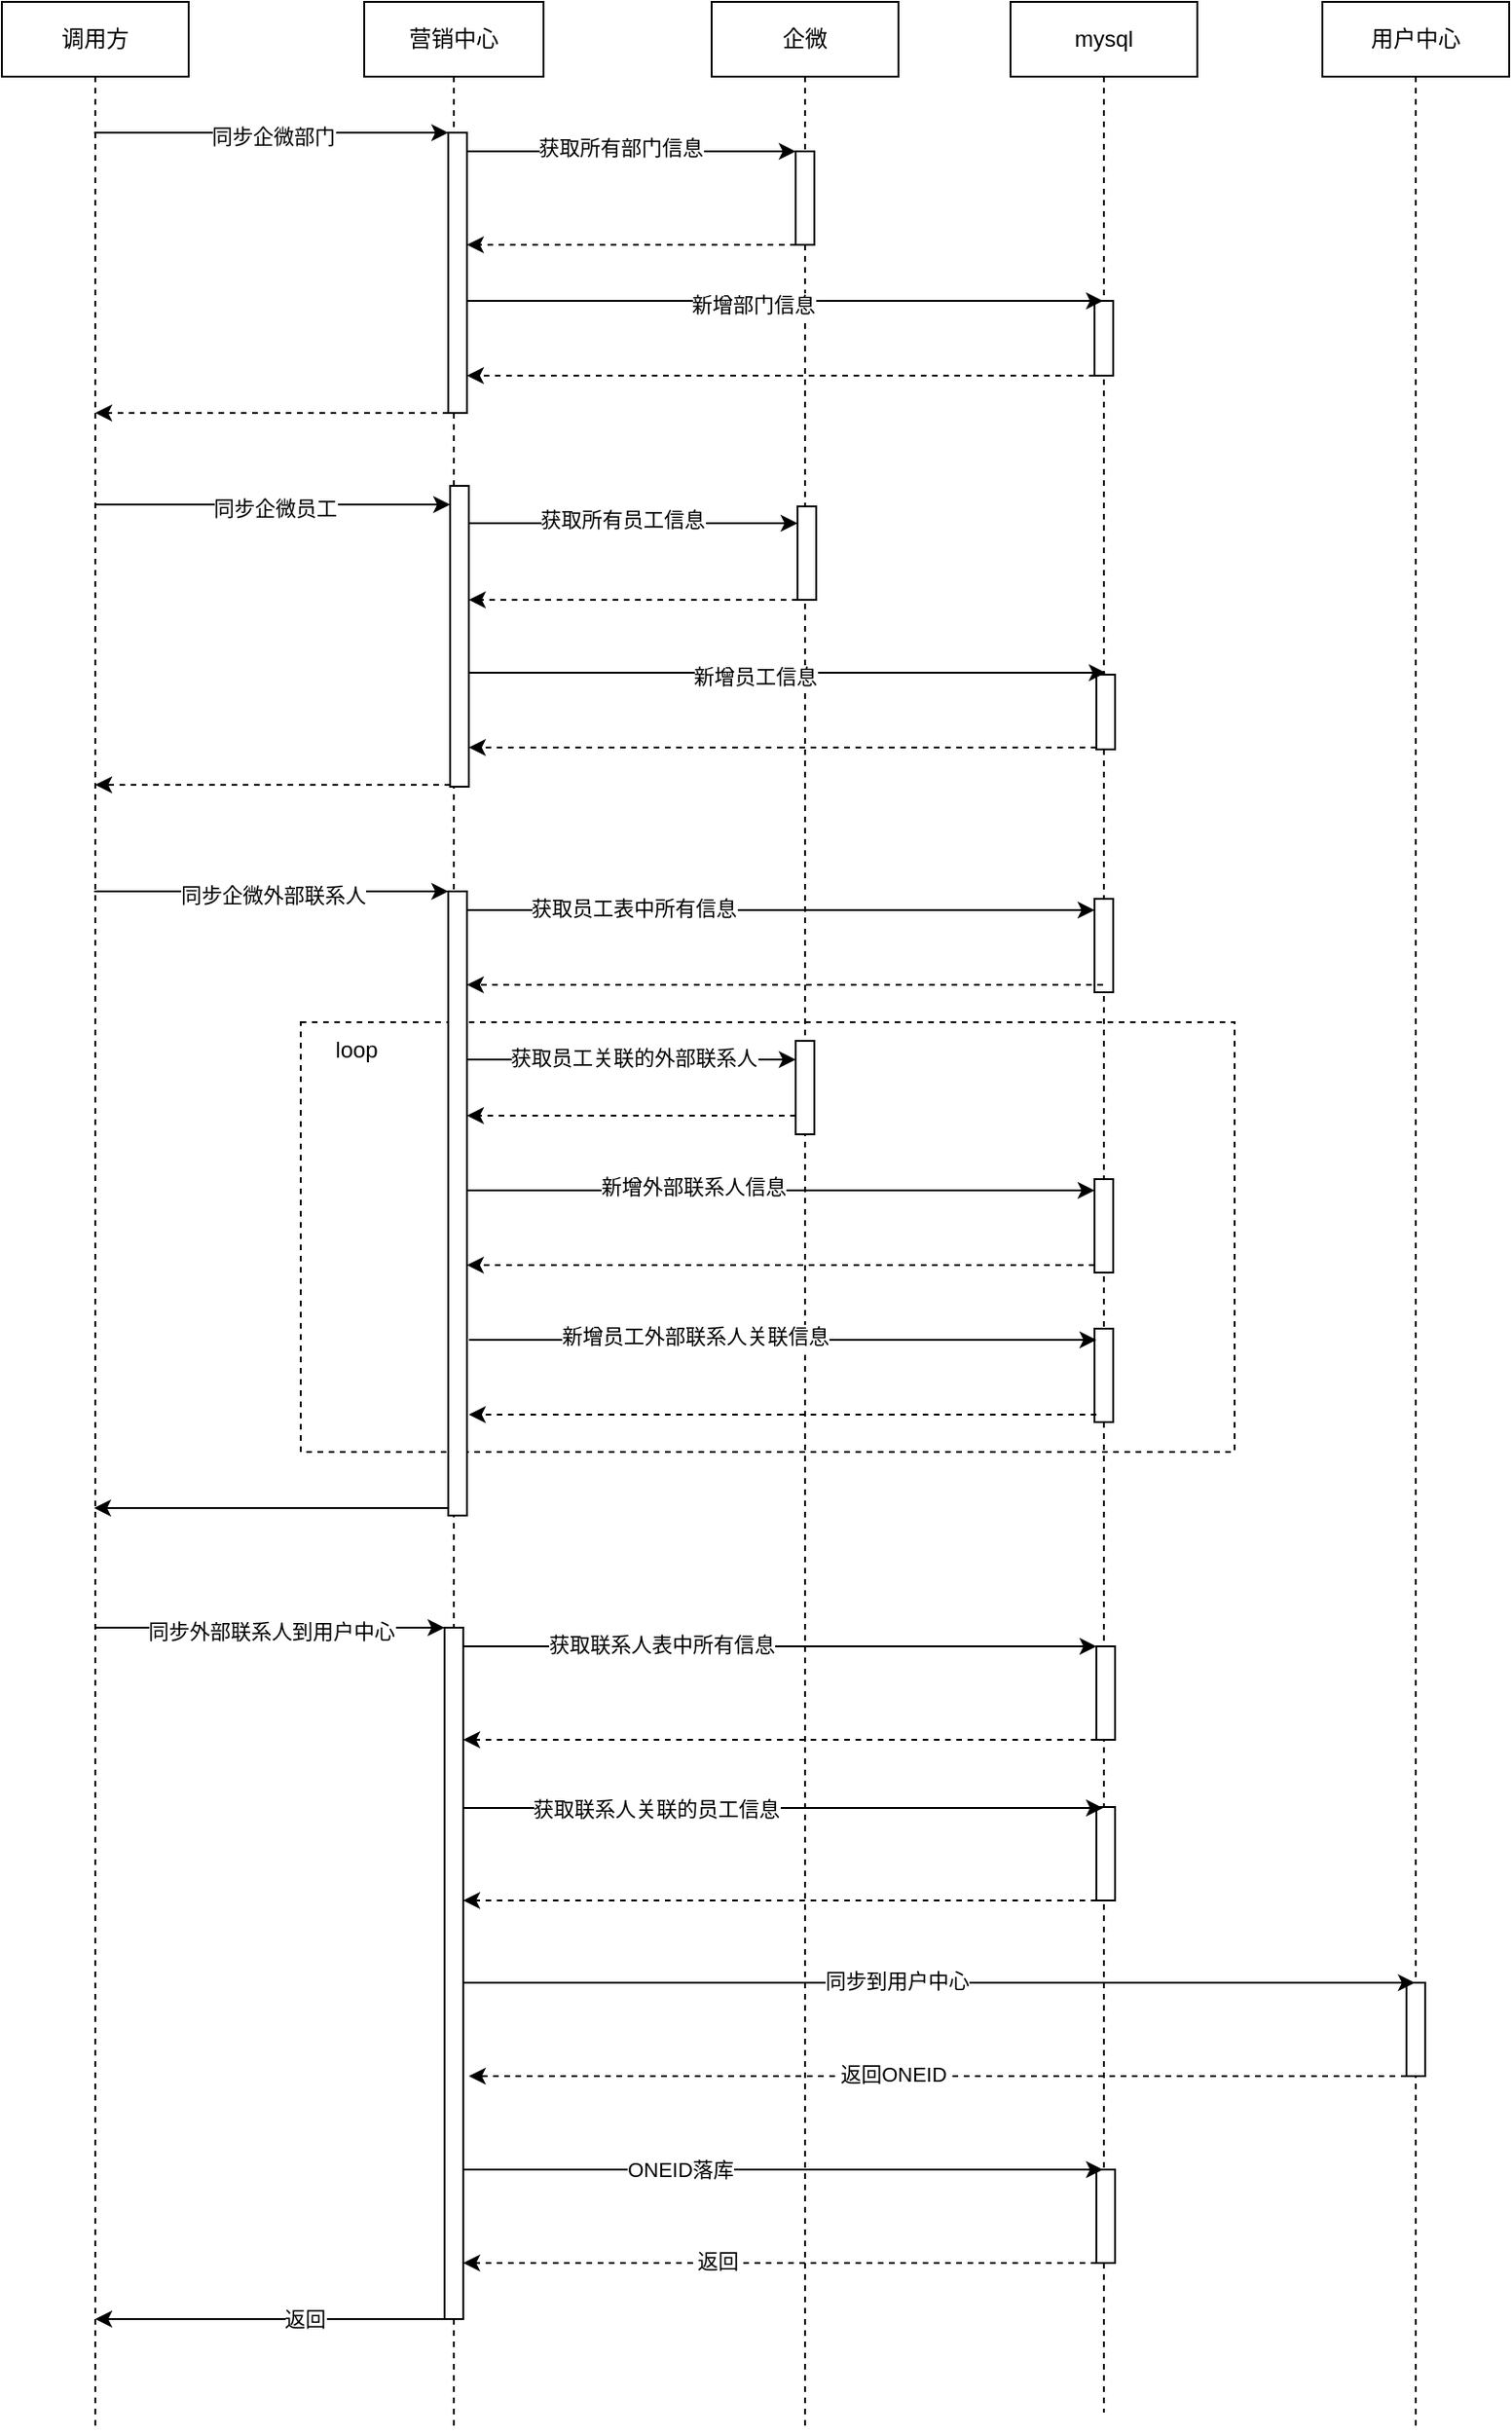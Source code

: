 <mxfile version="21.2.9" type="github">
  <diagram name="第 1 页" id="ENhmwCYC6Hcg_DUd-WP0">
    <mxGraphModel dx="1060" dy="684" grid="1" gridSize="10" guides="1" tooltips="1" connect="1" arrows="1" fold="1" page="1" pageScale="1" pageWidth="827" pageHeight="1169" math="0" shadow="0">
      <root>
        <mxCell id="0" />
        <mxCell id="1" parent="0" />
        <mxCell id="ZaSJRduLrkmguIjfIaOp-66" value="" style="rounded=0;whiteSpace=wrap;html=1;dashed=1;" vertex="1" parent="1">
          <mxGeometry x="280" y="706" width="500" height="230" as="geometry" />
        </mxCell>
        <mxCell id="ZaSJRduLrkmguIjfIaOp-80" value="mysql" style="shape=umlLifeline;perimeter=lifelinePerimeter;whiteSpace=wrap;html=1;container=1;dropTarget=0;collapsible=0;recursiveResize=0;outlineConnect=0;portConstraint=eastwest;newEdgeStyle={&quot;edgeStyle&quot;:&quot;elbowEdgeStyle&quot;,&quot;elbow&quot;:&quot;vertical&quot;,&quot;curved&quot;:0,&quot;rounded&quot;:0};" vertex="1" parent="1">
          <mxGeometry x="660" y="160" width="100" height="1290" as="geometry" />
        </mxCell>
        <mxCell id="ZaSJRduLrkmguIjfIaOp-84" value="" style="html=1;points=[];perimeter=orthogonalPerimeter;outlineConnect=0;targetShapes=umlLifeline;portConstraint=eastwest;newEdgeStyle={&quot;edgeStyle&quot;:&quot;elbowEdgeStyle&quot;,&quot;elbow&quot;:&quot;vertical&quot;,&quot;curved&quot;:0,&quot;rounded&quot;:0};" vertex="1" parent="ZaSJRduLrkmguIjfIaOp-80">
          <mxGeometry x="45" y="480" width="10" height="50" as="geometry" />
        </mxCell>
        <mxCell id="ZaSJRduLrkmguIjfIaOp-88" value="" style="html=1;points=[];perimeter=orthogonalPerimeter;outlineConnect=0;targetShapes=umlLifeline;portConstraint=eastwest;newEdgeStyle={&quot;edgeStyle&quot;:&quot;elbowEdgeStyle&quot;,&quot;elbow&quot;:&quot;vertical&quot;,&quot;curved&quot;:0,&quot;rounded&quot;:0};" vertex="1" parent="ZaSJRduLrkmguIjfIaOp-80">
          <mxGeometry x="45" y="630" width="10" height="50" as="geometry" />
        </mxCell>
        <mxCell id="ZaSJRduLrkmguIjfIaOp-90" value="" style="html=1;points=[];perimeter=orthogonalPerimeter;outlineConnect=0;targetShapes=umlLifeline;portConstraint=eastwest;newEdgeStyle={&quot;edgeStyle&quot;:&quot;elbowEdgeStyle&quot;,&quot;elbow&quot;:&quot;vertical&quot;,&quot;curved&quot;:0,&quot;rounded&quot;:0};" vertex="1" parent="ZaSJRduLrkmguIjfIaOp-80">
          <mxGeometry x="45" y="710" width="10" height="50" as="geometry" />
        </mxCell>
        <mxCell id="ZaSJRduLrkmguIjfIaOp-106" value="" style="html=1;points=[];perimeter=orthogonalPerimeter;outlineConnect=0;targetShapes=umlLifeline;portConstraint=eastwest;newEdgeStyle={&quot;edgeStyle&quot;:&quot;elbowEdgeStyle&quot;,&quot;elbow&quot;:&quot;vertical&quot;,&quot;curved&quot;:0,&quot;rounded&quot;:0};" vertex="1" parent="ZaSJRduLrkmguIjfIaOp-80">
          <mxGeometry x="45" y="160" width="10" height="40" as="geometry" />
        </mxCell>
        <mxCell id="ZaSJRduLrkmguIjfIaOp-126" value="" style="html=1;points=[];perimeter=orthogonalPerimeter;outlineConnect=0;targetShapes=umlLifeline;portConstraint=eastwest;newEdgeStyle={&quot;edgeStyle&quot;:&quot;elbowEdgeStyle&quot;,&quot;elbow&quot;:&quot;vertical&quot;,&quot;curved&quot;:0,&quot;rounded&quot;:0};" vertex="1" parent="ZaSJRduLrkmguIjfIaOp-80">
          <mxGeometry x="46" y="880" width="10" height="50" as="geometry" />
        </mxCell>
        <mxCell id="ZaSJRduLrkmguIjfIaOp-132" value="" style="html=1;points=[];perimeter=orthogonalPerimeter;outlineConnect=0;targetShapes=umlLifeline;portConstraint=eastwest;newEdgeStyle={&quot;edgeStyle&quot;:&quot;elbowEdgeStyle&quot;,&quot;elbow&quot;:&quot;vertical&quot;,&quot;curved&quot;:0,&quot;rounded&quot;:0};" vertex="1" parent="ZaSJRduLrkmguIjfIaOp-80">
          <mxGeometry x="46" y="966" width="10" height="50" as="geometry" />
        </mxCell>
        <mxCell id="ZaSJRduLrkmguIjfIaOp-143" value="" style="html=1;points=[];perimeter=orthogonalPerimeter;outlineConnect=0;targetShapes=umlLifeline;portConstraint=eastwest;newEdgeStyle={&quot;edgeStyle&quot;:&quot;elbowEdgeStyle&quot;,&quot;elbow&quot;:&quot;vertical&quot;,&quot;curved&quot;:0,&quot;rounded&quot;:0};" vertex="1" parent="ZaSJRduLrkmguIjfIaOp-80">
          <mxGeometry x="46" y="1160" width="10" height="50" as="geometry" />
        </mxCell>
        <mxCell id="ZaSJRduLrkmguIjfIaOp-51" value="企微" style="shape=umlLifeline;perimeter=lifelinePerimeter;whiteSpace=wrap;html=1;container=1;dropTarget=0;collapsible=0;recursiveResize=0;outlineConnect=0;portConstraint=eastwest;newEdgeStyle={&quot;edgeStyle&quot;:&quot;elbowEdgeStyle&quot;,&quot;elbow&quot;:&quot;vertical&quot;,&quot;curved&quot;:0,&quot;rounded&quot;:0};" vertex="1" parent="1">
          <mxGeometry x="500" y="160" width="100" height="1300" as="geometry" />
        </mxCell>
        <mxCell id="ZaSJRduLrkmguIjfIaOp-72" value="" style="html=1;points=[];perimeter=orthogonalPerimeter;outlineConnect=0;targetShapes=umlLifeline;portConstraint=eastwest;newEdgeStyle={&quot;edgeStyle&quot;:&quot;elbowEdgeStyle&quot;,&quot;elbow&quot;:&quot;vertical&quot;,&quot;curved&quot;:0,&quot;rounded&quot;:0};" vertex="1" parent="ZaSJRduLrkmguIjfIaOp-51">
          <mxGeometry x="45" y="556" width="10" height="50" as="geometry" />
        </mxCell>
        <mxCell id="ZaSJRduLrkmguIjfIaOp-101" value="" style="html=1;points=[];perimeter=orthogonalPerimeter;outlineConnect=0;targetShapes=umlLifeline;portConstraint=eastwest;newEdgeStyle={&quot;edgeStyle&quot;:&quot;elbowEdgeStyle&quot;,&quot;elbow&quot;:&quot;vertical&quot;,&quot;curved&quot;:0,&quot;rounded&quot;:0};" vertex="1" parent="ZaSJRduLrkmguIjfIaOp-51">
          <mxGeometry x="45" y="80" width="10" height="50" as="geometry" />
        </mxCell>
        <mxCell id="ZaSJRduLrkmguIjfIaOp-53" style="edgeStyle=elbowEdgeStyle;rounded=0;orthogonalLoop=1;jettySize=auto;html=1;elbow=horizontal;curved=0;" edge="1" parent="1" target="ZaSJRduLrkmguIjfIaOp-59">
          <mxGeometry relative="1" as="geometry">
            <mxPoint x="169.389" y="636" as="sourcePoint" />
            <mxPoint x="320" y="636" as="targetPoint" />
            <Array as="points">
              <mxPoint x="290" y="636" />
            </Array>
          </mxGeometry>
        </mxCell>
        <mxCell id="ZaSJRduLrkmguIjfIaOp-54" value="同步企微外部联系人" style="edgeLabel;html=1;align=center;verticalAlign=middle;resizable=0;points=[];" vertex="1" connectable="0" parent="ZaSJRduLrkmguIjfIaOp-53">
          <mxGeometry x="0.007" y="-2" relative="1" as="geometry">
            <mxPoint as="offset" />
          </mxGeometry>
        </mxCell>
        <mxCell id="ZaSJRduLrkmguIjfIaOp-49" value="调用方" style="shape=umlLifeline;perimeter=lifelinePerimeter;whiteSpace=wrap;html=1;container=1;dropTarget=0;collapsible=0;recursiveResize=0;outlineConnect=0;portConstraint=eastwest;newEdgeStyle={&quot;edgeStyle&quot;:&quot;elbowEdgeStyle&quot;,&quot;elbow&quot;:&quot;vertical&quot;,&quot;curved&quot;:0,&quot;rounded&quot;:0};" vertex="1" parent="1">
          <mxGeometry x="120" y="160" width="100" height="1300" as="geometry" />
        </mxCell>
        <mxCell id="ZaSJRduLrkmguIjfIaOp-50" value="营销中心" style="shape=umlLifeline;perimeter=lifelinePerimeter;whiteSpace=wrap;html=1;container=1;dropTarget=0;collapsible=0;recursiveResize=0;outlineConnect=0;portConstraint=eastwest;newEdgeStyle={&quot;edgeStyle&quot;:&quot;elbowEdgeStyle&quot;,&quot;elbow&quot;:&quot;vertical&quot;,&quot;curved&quot;:0,&quot;rounded&quot;:0};" vertex="1" parent="1">
          <mxGeometry x="314" y="160" width="96" height="1300" as="geometry" />
        </mxCell>
        <mxCell id="ZaSJRduLrkmguIjfIaOp-59" value="" style="html=1;points=[];perimeter=orthogonalPerimeter;outlineConnect=0;targetShapes=umlLifeline;portConstraint=eastwest;newEdgeStyle={&quot;edgeStyle&quot;:&quot;elbowEdgeStyle&quot;,&quot;elbow&quot;:&quot;vertical&quot;,&quot;curved&quot;:0,&quot;rounded&quot;:0};" vertex="1" parent="ZaSJRduLrkmguIjfIaOp-50">
          <mxGeometry x="45" y="476" width="10" height="334" as="geometry" />
        </mxCell>
        <mxCell id="ZaSJRduLrkmguIjfIaOp-99" value="" style="html=1;points=[];perimeter=orthogonalPerimeter;outlineConnect=0;targetShapes=umlLifeline;portConstraint=eastwest;newEdgeStyle={&quot;edgeStyle&quot;:&quot;elbowEdgeStyle&quot;,&quot;elbow&quot;:&quot;vertical&quot;,&quot;curved&quot;:0,&quot;rounded&quot;:0};" vertex="1" parent="ZaSJRduLrkmguIjfIaOp-50">
          <mxGeometry x="45" y="70" width="10" height="150" as="geometry" />
        </mxCell>
        <mxCell id="ZaSJRduLrkmguIjfIaOp-110" value="" style="html=1;points=[];perimeter=orthogonalPerimeter;outlineConnect=0;targetShapes=umlLifeline;portConstraint=eastwest;newEdgeStyle={&quot;edgeStyle&quot;:&quot;elbowEdgeStyle&quot;,&quot;elbow&quot;:&quot;vertical&quot;,&quot;curved&quot;:0,&quot;rounded&quot;:0};" vertex="1" parent="ZaSJRduLrkmguIjfIaOp-50">
          <mxGeometry x="46" y="259" width="10" height="161" as="geometry" />
        </mxCell>
        <mxCell id="ZaSJRduLrkmguIjfIaOp-111" value="" style="html=1;points=[];perimeter=orthogonalPerimeter;outlineConnect=0;targetShapes=umlLifeline;portConstraint=eastwest;newEdgeStyle={&quot;edgeStyle&quot;:&quot;elbowEdgeStyle&quot;,&quot;elbow&quot;:&quot;vertical&quot;,&quot;curved&quot;:0,&quot;rounded&quot;:0};" vertex="1" parent="ZaSJRduLrkmguIjfIaOp-50">
          <mxGeometry x="232" y="270" width="10" height="50" as="geometry" />
        </mxCell>
        <mxCell id="ZaSJRduLrkmguIjfIaOp-112" value="" style="html=1;points=[];perimeter=orthogonalPerimeter;outlineConnect=0;targetShapes=umlLifeline;portConstraint=eastwest;newEdgeStyle={&quot;edgeStyle&quot;:&quot;elbowEdgeStyle&quot;,&quot;elbow&quot;:&quot;vertical&quot;,&quot;curved&quot;:0,&quot;rounded&quot;:0};" vertex="1" parent="ZaSJRduLrkmguIjfIaOp-50">
          <mxGeometry x="392" y="360" width="10" height="40" as="geometry" />
        </mxCell>
        <mxCell id="ZaSJRduLrkmguIjfIaOp-113" style="edgeStyle=elbowEdgeStyle;rounded=0;orthogonalLoop=1;jettySize=auto;html=1;elbow=horizontal;curved=0;" edge="1" parent="ZaSJRduLrkmguIjfIaOp-50">
          <mxGeometry relative="1" as="geometry">
            <mxPoint x="-143.611" y="269" as="sourcePoint" />
            <mxPoint x="46" y="269" as="targetPoint" />
            <Array as="points">
              <mxPoint x="-23" y="269" />
            </Array>
          </mxGeometry>
        </mxCell>
        <mxCell id="ZaSJRduLrkmguIjfIaOp-114" value="同步企微员工" style="edgeLabel;html=1;align=center;verticalAlign=middle;resizable=0;points=[];" vertex="1" connectable="0" parent="ZaSJRduLrkmguIjfIaOp-113">
          <mxGeometry x="0.007" y="-2" relative="1" as="geometry">
            <mxPoint as="offset" />
          </mxGeometry>
        </mxCell>
        <mxCell id="ZaSJRduLrkmguIjfIaOp-115" style="edgeStyle=elbowEdgeStyle;rounded=0;orthogonalLoop=1;jettySize=auto;html=1;elbow=vertical;curved=0;" edge="1" parent="ZaSJRduLrkmguIjfIaOp-50" source="ZaSJRduLrkmguIjfIaOp-110" target="ZaSJRduLrkmguIjfIaOp-111">
          <mxGeometry relative="1" as="geometry">
            <Array as="points">
              <mxPoint x="167" y="279" />
            </Array>
          </mxGeometry>
        </mxCell>
        <mxCell id="ZaSJRduLrkmguIjfIaOp-116" value="获取所有员工信息" style="edgeLabel;html=1;align=center;verticalAlign=middle;resizable=0;points=[];" vertex="1" connectable="0" parent="ZaSJRduLrkmguIjfIaOp-115">
          <mxGeometry x="-0.149" y="2" relative="1" as="geometry">
            <mxPoint x="7" as="offset" />
          </mxGeometry>
        </mxCell>
        <mxCell id="ZaSJRduLrkmguIjfIaOp-117" style="edgeStyle=elbowEdgeStyle;rounded=0;orthogonalLoop=1;jettySize=auto;html=1;elbow=vertical;curved=0;dashed=1;" edge="1" parent="ZaSJRduLrkmguIjfIaOp-50" source="ZaSJRduLrkmguIjfIaOp-111" target="ZaSJRduLrkmguIjfIaOp-110">
          <mxGeometry relative="1" as="geometry">
            <mxPoint x="66" y="350" as="targetPoint" />
            <Array as="points">
              <mxPoint x="136" y="320" />
            </Array>
          </mxGeometry>
        </mxCell>
        <mxCell id="ZaSJRduLrkmguIjfIaOp-118" style="edgeStyle=elbowEdgeStyle;rounded=0;orthogonalLoop=1;jettySize=auto;html=1;elbow=vertical;curved=0;" edge="1" parent="ZaSJRduLrkmguIjfIaOp-50" source="ZaSJRduLrkmguIjfIaOp-110">
          <mxGeometry relative="1" as="geometry">
            <mxPoint x="397" y="359" as="targetPoint" />
            <Array as="points">
              <mxPoint x="307" y="359" />
            </Array>
          </mxGeometry>
        </mxCell>
        <mxCell id="ZaSJRduLrkmguIjfIaOp-119" value="新增员工信息" style="edgeLabel;html=1;align=center;verticalAlign=middle;resizable=0;points=[];" vertex="1" connectable="0" parent="ZaSJRduLrkmguIjfIaOp-118">
          <mxGeometry x="-0.103" y="-2" relative="1" as="geometry">
            <mxPoint as="offset" />
          </mxGeometry>
        </mxCell>
        <mxCell id="ZaSJRduLrkmguIjfIaOp-120" style="edgeStyle=elbowEdgeStyle;rounded=0;orthogonalLoop=1;jettySize=auto;html=1;elbow=vertical;curved=0;dashed=1;" edge="1" parent="ZaSJRduLrkmguIjfIaOp-50" source="ZaSJRduLrkmguIjfIaOp-112" target="ZaSJRduLrkmguIjfIaOp-110">
          <mxGeometry relative="1" as="geometry">
            <Array as="points">
              <mxPoint x="327" y="399" />
            </Array>
          </mxGeometry>
        </mxCell>
        <mxCell id="ZaSJRduLrkmguIjfIaOp-121" style="edgeStyle=elbowEdgeStyle;rounded=0;orthogonalLoop=1;jettySize=auto;html=1;elbow=vertical;curved=0;dashed=1;" edge="1" parent="ZaSJRduLrkmguIjfIaOp-50" source="ZaSJRduLrkmguIjfIaOp-110">
          <mxGeometry relative="1" as="geometry">
            <mxPoint x="-144" y="419" as="targetPoint" />
            <Array as="points">
              <mxPoint x="-53" y="419" />
            </Array>
          </mxGeometry>
        </mxCell>
        <mxCell id="ZaSJRduLrkmguIjfIaOp-128" value="" style="html=1;points=[];perimeter=orthogonalPerimeter;outlineConnect=0;targetShapes=umlLifeline;portConstraint=eastwest;newEdgeStyle={&quot;edgeStyle&quot;:&quot;elbowEdgeStyle&quot;,&quot;elbow&quot;:&quot;vertical&quot;,&quot;curved&quot;:0,&quot;rounded&quot;:0};" vertex="1" parent="ZaSJRduLrkmguIjfIaOp-50">
          <mxGeometry x="43" y="870" width="10" height="370" as="geometry" />
        </mxCell>
        <mxCell id="ZaSJRduLrkmguIjfIaOp-52" value="用户中心" style="shape=umlLifeline;perimeter=lifelinePerimeter;whiteSpace=wrap;html=1;container=1;dropTarget=0;collapsible=0;recursiveResize=0;outlineConnect=0;portConstraint=eastwest;newEdgeStyle={&quot;edgeStyle&quot;:&quot;elbowEdgeStyle&quot;,&quot;elbow&quot;:&quot;vertical&quot;,&quot;curved&quot;:0,&quot;rounded&quot;:0};" vertex="1" parent="1">
          <mxGeometry x="827" y="160" width="100" height="1300" as="geometry" />
        </mxCell>
        <mxCell id="ZaSJRduLrkmguIjfIaOp-138" value="" style="html=1;points=[];perimeter=orthogonalPerimeter;outlineConnect=0;targetShapes=umlLifeline;portConstraint=eastwest;newEdgeStyle={&quot;edgeStyle&quot;:&quot;elbowEdgeStyle&quot;,&quot;elbow&quot;:&quot;vertical&quot;,&quot;curved&quot;:0,&quot;rounded&quot;:0};" vertex="1" parent="ZaSJRduLrkmguIjfIaOp-52">
          <mxGeometry x="45" y="1060" width="10" height="50" as="geometry" />
        </mxCell>
        <mxCell id="ZaSJRduLrkmguIjfIaOp-73" style="edgeStyle=elbowEdgeStyle;rounded=0;orthogonalLoop=1;jettySize=auto;html=1;elbow=vertical;curved=0;" edge="1" parent="1" source="ZaSJRduLrkmguIjfIaOp-59" target="ZaSJRduLrkmguIjfIaOp-72">
          <mxGeometry relative="1" as="geometry">
            <Array as="points">
              <mxPoint x="490" y="726" />
            </Array>
          </mxGeometry>
        </mxCell>
        <mxCell id="ZaSJRduLrkmguIjfIaOp-74" value="获取员工关联的外部联系人" style="edgeLabel;html=1;align=center;verticalAlign=middle;resizable=0;points=[];" vertex="1" connectable="0" parent="ZaSJRduLrkmguIjfIaOp-73">
          <mxGeometry x="0.008" y="1" relative="1" as="geometry">
            <mxPoint as="offset" />
          </mxGeometry>
        </mxCell>
        <mxCell id="ZaSJRduLrkmguIjfIaOp-76" style="edgeStyle=elbowEdgeStyle;rounded=0;orthogonalLoop=1;jettySize=auto;html=1;elbow=vertical;curved=0;dashed=1;" edge="1" parent="1" source="ZaSJRduLrkmguIjfIaOp-72" target="ZaSJRduLrkmguIjfIaOp-59">
          <mxGeometry relative="1" as="geometry">
            <Array as="points">
              <mxPoint x="460" y="756" />
            </Array>
          </mxGeometry>
        </mxCell>
        <mxCell id="ZaSJRduLrkmguIjfIaOp-83" style="edgeStyle=elbowEdgeStyle;rounded=0;orthogonalLoop=1;jettySize=auto;html=1;elbow=vertical;curved=0;dashed=1;" edge="1" parent="1" target="ZaSJRduLrkmguIjfIaOp-59">
          <mxGeometry relative="1" as="geometry">
            <mxPoint x="709.5" y="686" as="sourcePoint" />
            <Array as="points">
              <mxPoint x="620" y="686" />
            </Array>
          </mxGeometry>
        </mxCell>
        <mxCell id="ZaSJRduLrkmguIjfIaOp-81" style="edgeStyle=elbowEdgeStyle;rounded=0;orthogonalLoop=1;jettySize=auto;html=1;elbow=vertical;curved=0;" edge="1" parent="1" source="ZaSJRduLrkmguIjfIaOp-59" target="ZaSJRduLrkmguIjfIaOp-88">
          <mxGeometry relative="1" as="geometry">
            <Array as="points">
              <mxPoint x="640" y="796" />
            </Array>
          </mxGeometry>
        </mxCell>
        <mxCell id="ZaSJRduLrkmguIjfIaOp-87" value="新增外部联系人信息" style="edgeLabel;html=1;align=center;verticalAlign=middle;resizable=0;points=[];" vertex="1" connectable="0" parent="ZaSJRduLrkmguIjfIaOp-81">
          <mxGeometry x="-0.524" y="2" relative="1" as="geometry">
            <mxPoint x="41" as="offset" />
          </mxGeometry>
        </mxCell>
        <mxCell id="ZaSJRduLrkmguIjfIaOp-82" style="edgeStyle=elbowEdgeStyle;rounded=0;orthogonalLoop=1;jettySize=auto;html=1;elbow=vertical;curved=0;" edge="1" parent="1" source="ZaSJRduLrkmguIjfIaOp-59" target="ZaSJRduLrkmguIjfIaOp-84">
          <mxGeometry relative="1" as="geometry">
            <mxPoint x="700" y="646" as="targetPoint" />
            <Array as="points">
              <mxPoint x="620" y="646" />
            </Array>
          </mxGeometry>
        </mxCell>
        <mxCell id="ZaSJRduLrkmguIjfIaOp-85" value="获取员工表中所有信息" style="edgeLabel;html=1;align=center;verticalAlign=middle;resizable=0;points=[];" vertex="1" connectable="0" parent="ZaSJRduLrkmguIjfIaOp-82">
          <mxGeometry x="-0.071" y="1" relative="1" as="geometry">
            <mxPoint x="-67" as="offset" />
          </mxGeometry>
        </mxCell>
        <mxCell id="ZaSJRduLrkmguIjfIaOp-89" style="edgeStyle=elbowEdgeStyle;rounded=0;orthogonalLoop=1;jettySize=auto;html=1;elbow=vertical;curved=0;dashed=1;" edge="1" parent="1" source="ZaSJRduLrkmguIjfIaOp-88" target="ZaSJRduLrkmguIjfIaOp-59">
          <mxGeometry relative="1" as="geometry">
            <Array as="points">
              <mxPoint x="610" y="836" />
            </Array>
          </mxGeometry>
        </mxCell>
        <mxCell id="ZaSJRduLrkmguIjfIaOp-91" style="edgeStyle=elbowEdgeStyle;rounded=0;orthogonalLoop=1;jettySize=auto;html=1;elbow=vertical;curved=0;" edge="1" parent="1">
          <mxGeometry relative="1" as="geometry">
            <mxPoint x="370" y="876" as="sourcePoint" />
            <mxPoint x="706" y="876" as="targetPoint" />
            <Array as="points">
              <mxPoint x="641" y="876" />
            </Array>
          </mxGeometry>
        </mxCell>
        <mxCell id="ZaSJRduLrkmguIjfIaOp-92" value="新增员工外部联系人关联信息" style="edgeLabel;html=1;align=center;verticalAlign=middle;resizable=0;points=[];" vertex="1" connectable="0" parent="ZaSJRduLrkmguIjfIaOp-91">
          <mxGeometry x="-0.524" y="2" relative="1" as="geometry">
            <mxPoint x="41" as="offset" />
          </mxGeometry>
        </mxCell>
        <mxCell id="ZaSJRduLrkmguIjfIaOp-93" style="edgeStyle=elbowEdgeStyle;rounded=0;orthogonalLoop=1;jettySize=auto;html=1;elbow=vertical;curved=0;dashed=1;" edge="1" parent="1">
          <mxGeometry relative="1" as="geometry">
            <mxPoint x="706" y="916" as="sourcePoint" />
            <mxPoint x="370" y="916" as="targetPoint" />
            <Array as="points">
              <mxPoint x="611" y="916" />
            </Array>
          </mxGeometry>
        </mxCell>
        <mxCell id="ZaSJRduLrkmguIjfIaOp-94" style="edgeStyle=elbowEdgeStyle;rounded=0;orthogonalLoop=1;jettySize=auto;html=1;elbow=vertical;curved=0;" edge="1" parent="1" source="ZaSJRduLrkmguIjfIaOp-59">
          <mxGeometry relative="1" as="geometry">
            <mxPoint x="169.389" y="966.0" as="targetPoint" />
            <Array as="points">
              <mxPoint x="310" y="966" />
              <mxPoint x="320" y="956" />
            </Array>
          </mxGeometry>
        </mxCell>
        <mxCell id="ZaSJRduLrkmguIjfIaOp-96" style="edgeStyle=elbowEdgeStyle;rounded=0;orthogonalLoop=1;jettySize=auto;html=1;elbow=horizontal;curved=0;" edge="1" parent="1">
          <mxGeometry relative="1" as="geometry">
            <mxPoint x="169.389" y="230" as="sourcePoint" />
            <mxPoint x="359" y="230" as="targetPoint" />
            <Array as="points">
              <mxPoint x="290" y="230" />
            </Array>
          </mxGeometry>
        </mxCell>
        <mxCell id="ZaSJRduLrkmguIjfIaOp-97" value="同步企微部门" style="edgeLabel;html=1;align=center;verticalAlign=middle;resizable=0;points=[];" vertex="1" connectable="0" parent="ZaSJRduLrkmguIjfIaOp-96">
          <mxGeometry x="0.007" y="-2" relative="1" as="geometry">
            <mxPoint as="offset" />
          </mxGeometry>
        </mxCell>
        <mxCell id="ZaSJRduLrkmguIjfIaOp-100" style="edgeStyle=elbowEdgeStyle;rounded=0;orthogonalLoop=1;jettySize=auto;html=1;elbow=vertical;curved=0;" edge="1" parent="1" source="ZaSJRduLrkmguIjfIaOp-99" target="ZaSJRduLrkmguIjfIaOp-101">
          <mxGeometry relative="1" as="geometry">
            <Array as="points">
              <mxPoint x="480" y="240" />
            </Array>
          </mxGeometry>
        </mxCell>
        <mxCell id="ZaSJRduLrkmguIjfIaOp-103" value="获取所有部门信息" style="edgeLabel;html=1;align=center;verticalAlign=middle;resizable=0;points=[];" vertex="1" connectable="0" parent="ZaSJRduLrkmguIjfIaOp-100">
          <mxGeometry x="-0.149" y="2" relative="1" as="geometry">
            <mxPoint x="7" as="offset" />
          </mxGeometry>
        </mxCell>
        <mxCell id="ZaSJRduLrkmguIjfIaOp-102" style="edgeStyle=elbowEdgeStyle;rounded=0;orthogonalLoop=1;jettySize=auto;html=1;elbow=vertical;curved=0;dashed=1;" edge="1" parent="1" source="ZaSJRduLrkmguIjfIaOp-101" target="ZaSJRduLrkmguIjfIaOp-99">
          <mxGeometry relative="1" as="geometry">
            <Array as="points">
              <mxPoint x="480" y="290" />
            </Array>
          </mxGeometry>
        </mxCell>
        <mxCell id="ZaSJRduLrkmguIjfIaOp-104" style="edgeStyle=elbowEdgeStyle;rounded=0;orthogonalLoop=1;jettySize=auto;html=1;elbow=vertical;curved=0;" edge="1" parent="1" source="ZaSJRduLrkmguIjfIaOp-99" target="ZaSJRduLrkmguIjfIaOp-80">
          <mxGeometry relative="1" as="geometry">
            <Array as="points">
              <mxPoint x="620" y="320" />
            </Array>
          </mxGeometry>
        </mxCell>
        <mxCell id="ZaSJRduLrkmguIjfIaOp-105" value="新增部门信息" style="edgeLabel;html=1;align=center;verticalAlign=middle;resizable=0;points=[];" vertex="1" connectable="0" parent="ZaSJRduLrkmguIjfIaOp-104">
          <mxGeometry x="-0.103" y="-2" relative="1" as="geometry">
            <mxPoint as="offset" />
          </mxGeometry>
        </mxCell>
        <mxCell id="ZaSJRduLrkmguIjfIaOp-107" style="edgeStyle=elbowEdgeStyle;rounded=0;orthogonalLoop=1;jettySize=auto;html=1;elbow=vertical;curved=0;dashed=1;" edge="1" parent="1" source="ZaSJRduLrkmguIjfIaOp-106" target="ZaSJRduLrkmguIjfIaOp-99">
          <mxGeometry relative="1" as="geometry">
            <Array as="points">
              <mxPoint x="640" y="360" />
            </Array>
          </mxGeometry>
        </mxCell>
        <mxCell id="ZaSJRduLrkmguIjfIaOp-108" style="edgeStyle=elbowEdgeStyle;rounded=0;orthogonalLoop=1;jettySize=auto;html=1;elbow=vertical;curved=0;dashed=1;" edge="1" parent="1" source="ZaSJRduLrkmguIjfIaOp-99" target="ZaSJRduLrkmguIjfIaOp-49">
          <mxGeometry relative="1" as="geometry">
            <Array as="points">
              <mxPoint x="260" y="380" />
            </Array>
          </mxGeometry>
        </mxCell>
        <mxCell id="ZaSJRduLrkmguIjfIaOp-122" style="edgeStyle=elbowEdgeStyle;rounded=0;orthogonalLoop=1;jettySize=auto;html=1;elbow=horizontal;curved=0;" edge="1" parent="1" target="ZaSJRduLrkmguIjfIaOp-128">
          <mxGeometry relative="1" as="geometry">
            <mxPoint x="169.999" y="1030" as="sourcePoint" />
            <mxPoint x="359.61" y="1030" as="targetPoint" />
            <Array as="points">
              <mxPoint x="290.61" y="1030" />
            </Array>
          </mxGeometry>
        </mxCell>
        <mxCell id="ZaSJRduLrkmguIjfIaOp-123" value="同步外部联系人到用户中心" style="edgeLabel;html=1;align=center;verticalAlign=middle;resizable=0;points=[];" vertex="1" connectable="0" parent="ZaSJRduLrkmguIjfIaOp-122">
          <mxGeometry x="0.007" y="-2" relative="1" as="geometry">
            <mxPoint as="offset" />
          </mxGeometry>
        </mxCell>
        <mxCell id="ZaSJRduLrkmguIjfIaOp-124" style="edgeStyle=elbowEdgeStyle;rounded=0;orthogonalLoop=1;jettySize=auto;html=1;elbow=vertical;curved=0;" edge="1" parent="1" source="ZaSJRduLrkmguIjfIaOp-128" target="ZaSJRduLrkmguIjfIaOp-126">
          <mxGeometry relative="1" as="geometry">
            <mxPoint x="362" y="1060" as="sourcePoint" />
            <mxPoint x="698" y="1060" as="targetPoint" />
            <Array as="points">
              <mxPoint x="560" y="1040" />
              <mxPoint x="613" y="1060" />
            </Array>
          </mxGeometry>
        </mxCell>
        <mxCell id="ZaSJRduLrkmguIjfIaOp-125" value="获取联系人表中所有信息" style="edgeLabel;html=1;align=center;verticalAlign=middle;resizable=0;points=[];" vertex="1" connectable="0" parent="ZaSJRduLrkmguIjfIaOp-124">
          <mxGeometry x="-0.071" y="1" relative="1" as="geometry">
            <mxPoint x="-52" as="offset" />
          </mxGeometry>
        </mxCell>
        <mxCell id="ZaSJRduLrkmguIjfIaOp-129" style="edgeStyle=elbowEdgeStyle;rounded=0;orthogonalLoop=1;jettySize=auto;html=1;elbow=vertical;curved=0;dashed=1;" edge="1" parent="1" source="ZaSJRduLrkmguIjfIaOp-126" target="ZaSJRduLrkmguIjfIaOp-128">
          <mxGeometry relative="1" as="geometry">
            <Array as="points">
              <mxPoint x="470" y="1090" />
            </Array>
          </mxGeometry>
        </mxCell>
        <mxCell id="ZaSJRduLrkmguIjfIaOp-130" value="loop" style="text;html=1;strokeColor=none;fillColor=none;align=center;verticalAlign=middle;whiteSpace=wrap;rounded=0;" vertex="1" parent="1">
          <mxGeometry x="280" y="706" width="60" height="30" as="geometry" />
        </mxCell>
        <mxCell id="ZaSJRduLrkmguIjfIaOp-133" style="edgeStyle=elbowEdgeStyle;rounded=0;orthogonalLoop=1;jettySize=auto;html=1;elbow=vertical;curved=0;" edge="1" parent="1">
          <mxGeometry relative="1" as="geometry">
            <mxPoint x="367" y="1126.444" as="sourcePoint" />
            <mxPoint x="709.5" y="1126.444" as="targetPoint" />
          </mxGeometry>
        </mxCell>
        <mxCell id="ZaSJRduLrkmguIjfIaOp-136" value="获取联系人关联的员工信息" style="edgeLabel;html=1;align=center;verticalAlign=middle;resizable=0;points=[];" vertex="1" connectable="0" parent="ZaSJRduLrkmguIjfIaOp-133">
          <mxGeometry x="-0.653" y="4" relative="1" as="geometry">
            <mxPoint x="43" y="4" as="offset" />
          </mxGeometry>
        </mxCell>
        <mxCell id="ZaSJRduLrkmguIjfIaOp-135" style="edgeStyle=elbowEdgeStyle;rounded=0;orthogonalLoop=1;jettySize=auto;html=1;elbow=vertical;curved=0;dashed=1;" edge="1" parent="1" source="ZaSJRduLrkmguIjfIaOp-132">
          <mxGeometry relative="1" as="geometry">
            <mxPoint x="367" y="1176" as="targetPoint" />
            <Array as="points">
              <mxPoint x="470" y="1176" />
            </Array>
          </mxGeometry>
        </mxCell>
        <mxCell id="ZaSJRduLrkmguIjfIaOp-137" style="edgeStyle=elbowEdgeStyle;rounded=0;orthogonalLoop=1;jettySize=auto;html=1;elbow=vertical;curved=0;" edge="1" parent="1" source="ZaSJRduLrkmguIjfIaOp-128" target="ZaSJRduLrkmguIjfIaOp-52">
          <mxGeometry relative="1" as="geometry">
            <mxPoint x="780" y="1220" as="targetPoint" />
            <Array as="points">
              <mxPoint x="770" y="1220" />
            </Array>
          </mxGeometry>
        </mxCell>
        <mxCell id="ZaSJRduLrkmguIjfIaOp-140" value="同步到用户中心" style="edgeLabel;html=1;align=center;verticalAlign=middle;resizable=0;points=[];" vertex="1" connectable="0" parent="ZaSJRduLrkmguIjfIaOp-137">
          <mxGeometry x="-0.092" y="1" relative="1" as="geometry">
            <mxPoint as="offset" />
          </mxGeometry>
        </mxCell>
        <mxCell id="ZaSJRduLrkmguIjfIaOp-139" style="edgeStyle=elbowEdgeStyle;rounded=0;orthogonalLoop=1;jettySize=auto;html=1;elbow=vertical;curved=0;dashed=1;" edge="1" parent="1" source="ZaSJRduLrkmguIjfIaOp-138">
          <mxGeometry relative="1" as="geometry">
            <mxPoint x="370" y="1270" as="targetPoint" />
            <Array as="points">
              <mxPoint x="460" y="1270" />
            </Array>
          </mxGeometry>
        </mxCell>
        <mxCell id="ZaSJRduLrkmguIjfIaOp-141" value="返回ONEID" style="edgeLabel;html=1;align=center;verticalAlign=middle;resizable=0;points=[];" vertex="1" connectable="0" parent="ZaSJRduLrkmguIjfIaOp-139">
          <mxGeometry x="0.098" y="-1" relative="1" as="geometry">
            <mxPoint as="offset" />
          </mxGeometry>
        </mxCell>
        <mxCell id="ZaSJRduLrkmguIjfIaOp-142" style="edgeStyle=elbowEdgeStyle;rounded=0;orthogonalLoop=1;jettySize=auto;html=1;elbow=vertical;curved=0;" edge="1" parent="1" source="ZaSJRduLrkmguIjfIaOp-128" target="ZaSJRduLrkmguIjfIaOp-80">
          <mxGeometry relative="1" as="geometry">
            <Array as="points">
              <mxPoint x="620" y="1320" />
              <mxPoint x="660" y="1310" />
            </Array>
          </mxGeometry>
        </mxCell>
        <mxCell id="ZaSJRduLrkmguIjfIaOp-145" value="ONEID落库" style="edgeLabel;html=1;align=center;verticalAlign=middle;resizable=0;points=[];" vertex="1" connectable="0" parent="ZaSJRduLrkmguIjfIaOp-142">
          <mxGeometry x="-0.324" relative="1" as="geometry">
            <mxPoint as="offset" />
          </mxGeometry>
        </mxCell>
        <mxCell id="ZaSJRduLrkmguIjfIaOp-144" style="edgeStyle=elbowEdgeStyle;rounded=0;orthogonalLoop=1;jettySize=auto;html=1;elbow=vertical;curved=0;dashed=1;" edge="1" parent="1" source="ZaSJRduLrkmguIjfIaOp-143" target="ZaSJRduLrkmguIjfIaOp-128">
          <mxGeometry relative="1" as="geometry">
            <Array as="points">
              <mxPoint x="460" y="1370" />
            </Array>
          </mxGeometry>
        </mxCell>
        <mxCell id="ZaSJRduLrkmguIjfIaOp-146" value="返回" style="edgeLabel;html=1;align=center;verticalAlign=middle;resizable=0;points=[];" vertex="1" connectable="0" parent="ZaSJRduLrkmguIjfIaOp-144">
          <mxGeometry x="0.199" y="-1" relative="1" as="geometry">
            <mxPoint as="offset" />
          </mxGeometry>
        </mxCell>
        <mxCell id="ZaSJRduLrkmguIjfIaOp-147" style="edgeStyle=elbowEdgeStyle;rounded=0;orthogonalLoop=1;jettySize=auto;html=1;elbow=horizontal;curved=0;" edge="1" parent="1" source="ZaSJRduLrkmguIjfIaOp-128" target="ZaSJRduLrkmguIjfIaOp-49">
          <mxGeometry relative="1" as="geometry">
            <Array as="points">
              <mxPoint x="260" y="1400" />
            </Array>
          </mxGeometry>
        </mxCell>
        <mxCell id="ZaSJRduLrkmguIjfIaOp-148" value="返回" style="edgeLabel;html=1;align=center;verticalAlign=middle;resizable=0;points=[];" vertex="1" connectable="0" parent="ZaSJRduLrkmguIjfIaOp-147">
          <mxGeometry x="-0.197" relative="1" as="geometry">
            <mxPoint as="offset" />
          </mxGeometry>
        </mxCell>
      </root>
    </mxGraphModel>
  </diagram>
</mxfile>
